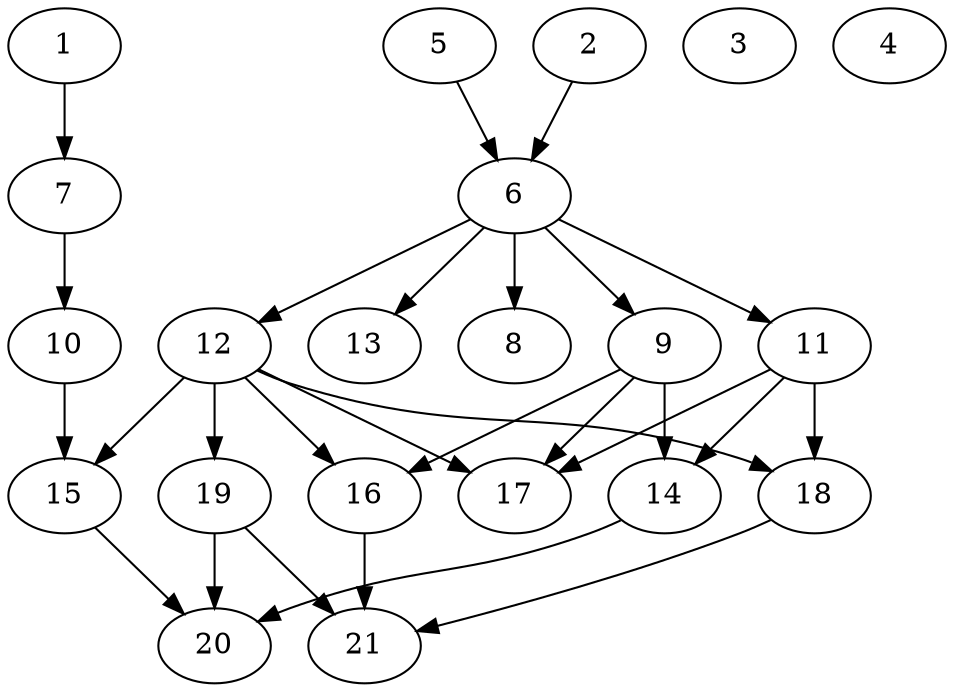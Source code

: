 // DAG (tier=2-normal, mode=compute, n=21, ccr=0.369, fat=0.573, density=0.493, regular=0.442, jump=0.178, mindata=524288, maxdata=8388608)
// DAG automatically generated by daggen at Sun Aug 24 16:33:33 2025
// /home/ermia/Project/Environments/daggen/bin/daggen --dot --ccr 0.369 --fat 0.573 --regular 0.442 --density 0.493 --jump 0.178 --mindata 524288 --maxdata 8388608 -n 21 
digraph G {
  1 [size="64529839446674112512", alpha="0.04", expect_size="32264919723337056256"]
  1 -> 7 [size ="128705481408512"]
  2 [size="19081559491699004", alpha="0.19", expect_size="9540779745849502"]
  2 -> 6 [size ="315423606177792"]
  3 [size="163869911181967753216", alpha="0.06", expect_size="81934955590983876608"]
  4 [size="802117467516567424", alpha="0.03", expect_size="401058733758283712"]
  5 [size="963114072950984448", alpha="0.07", expect_size="481557036475492224"]
  5 -> 6 [size ="342524480716800"]
  6 [size="222774249926950912000", alpha="0.17", expect_size="111387124963475456000"]
  6 -> 8 [size ="293990511411200"]
  6 -> 9 [size ="293990511411200"]
  6 -> 11 [size ="293990511411200"]
  6 -> 12 [size ="293990511411200"]
  6 -> 13 [size ="293990511411200"]
  7 [size="11025869778414304", alpha="0.13", expect_size="5512934889207152"]
  7 -> 10 [size ="233064395440128"]
  8 [size="126689887621763616", alpha="0.17", expect_size="63344943810881808"]
  9 [size="589647529477884870656", alpha="0.15", expect_size="294823764738942435328"]
  9 -> 14 [size ="562537712058368"]
  9 -> 16 [size ="562537712058368"]
  9 -> 17 [size ="562537712058368"]
  10 [size="502329436328928739328", alpha="0.11", expect_size="251164718164464369664"]
  10 -> 15 [size ="505532490186752"]
  11 [size="1113928945504200", alpha="0.19", expect_size="556964472752100"]
  11 -> 14 [size ="23676007219200"]
  11 -> 17 [size ="23676007219200"]
  11 -> 18 [size ="23676007219200"]
  12 [size="3320406464958603", alpha="0.03", expect_size="1660203232479301"]
  12 -> 15 [size ="109018559283200"]
  12 -> 16 [size ="109018559283200"]
  12 -> 17 [size ="109018559283200"]
  12 -> 18 [size ="109018559283200"]
  12 -> 19 [size ="109018559283200"]
  13 [size="39649030321471488000", alpha="0.01", expect_size="19824515160735744000"]
  14 [size="14136604686364396", alpha="0.08", expect_size="7068302343182198"]
  14 -> 20 [size ="340597483241472"]
  15 [size="24002717342301683712", alpha="0.14", expect_size="12001358671150841856"]
  15 -> 20 [size ="66567706509312"]
  16 [size="332137591612351971328", alpha="0.16", expect_size="166068795806175985664"]
  16 -> 21 [size ="383679570378752"]
  17 [size="9263193534605758", alpha="0.11", expect_size="4631596767302879"]
  18 [size="524386566144000000000", alpha="0.02", expect_size="262193283072000000000"]
  18 -> 21 [size ="520224768000000"]
  19 [size="4755824181239625", alpha="0.06", expect_size="2377912090619812"]
  19 -> 20 [size ="476905786572800"]
  19 -> 21 [size ="476905786572800"]
  20 [size="2246186152945678", alpha="0.16", expect_size="1123093076472839"]
  21 [size="1264420779756355584", alpha="0.17", expect_size="632210389878177792"]
}
